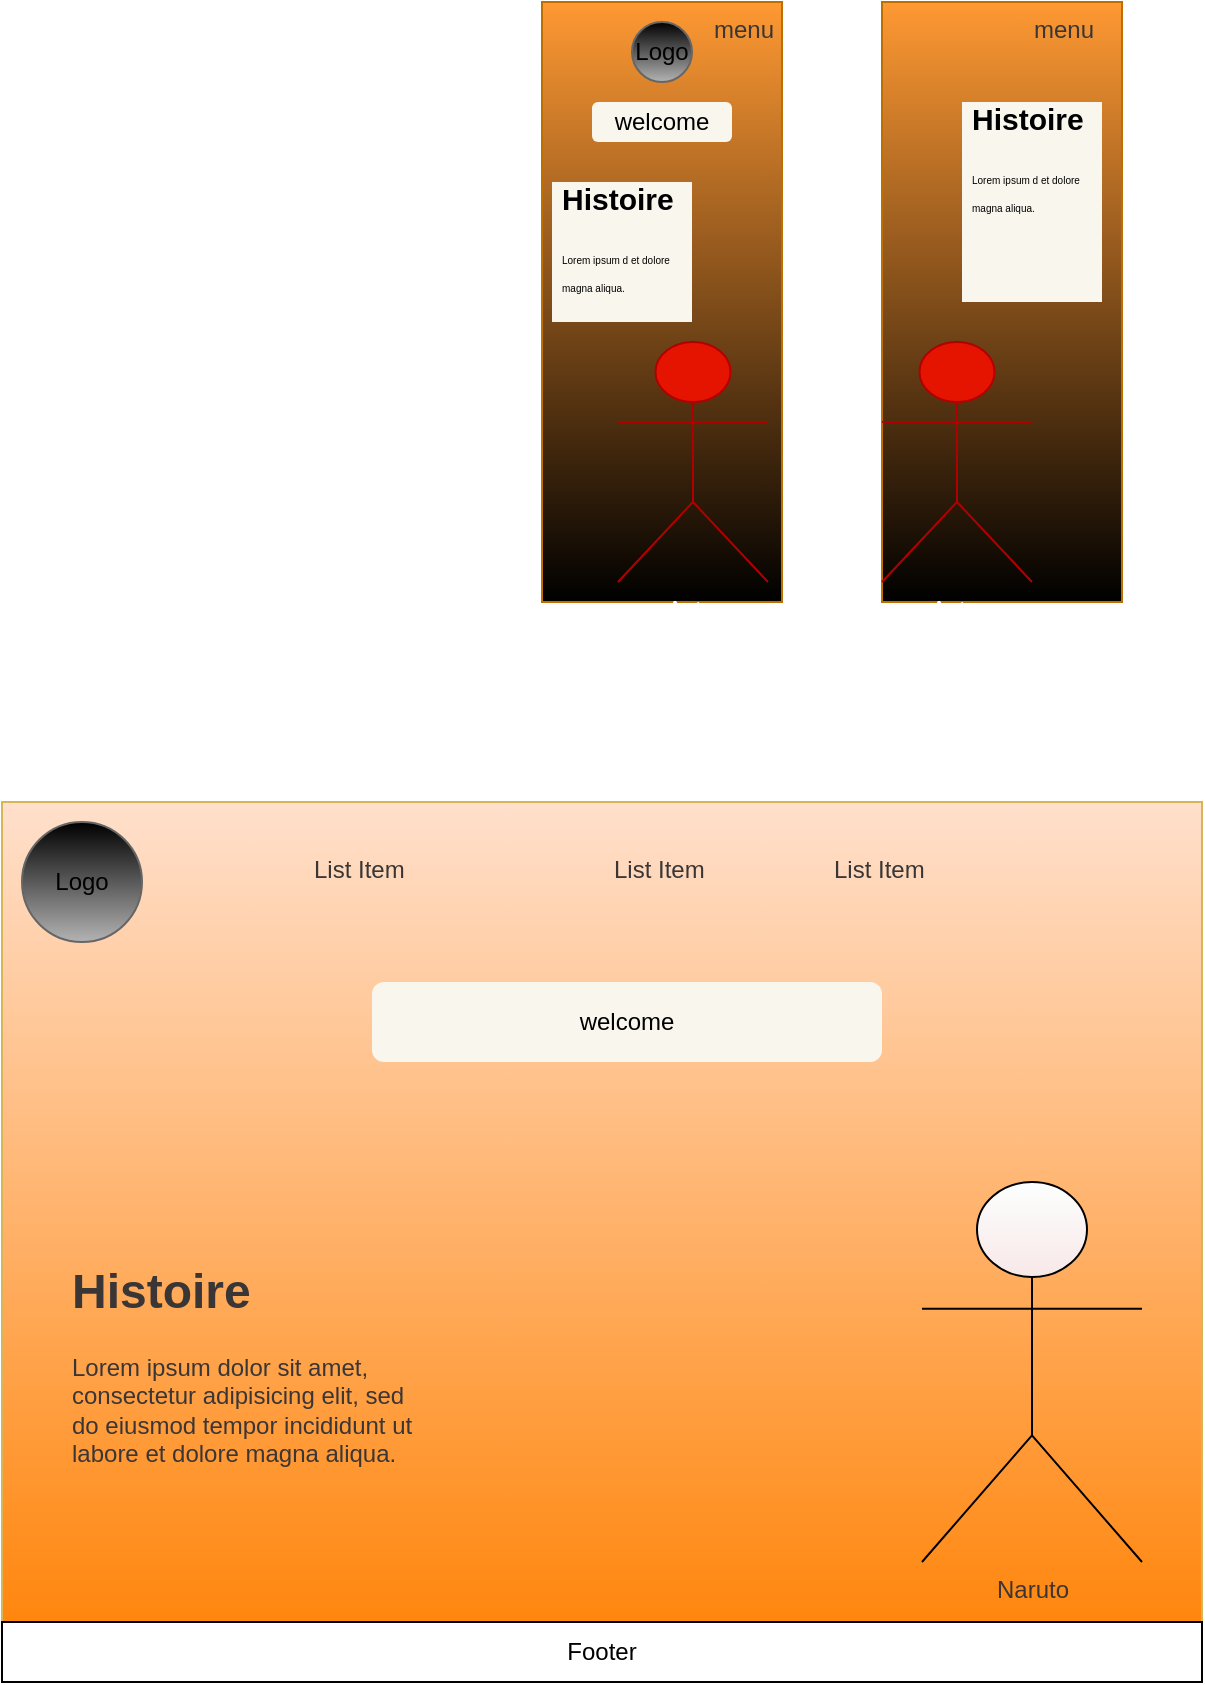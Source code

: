 <mxfile>
    <diagram id="G6bSS4ozHyCaoRy3qroX" name="Page-1">
        <mxGraphModel dx="781" dy="611" grid="1" gridSize="10" guides="1" tooltips="1" connect="1" arrows="1" fold="1" page="1" pageScale="1" pageWidth="850" pageHeight="1100" math="0" shadow="0">
            <root>
                <mxCell id="0"/>
                <mxCell id="1" parent="0"/>
                <mxCell id="25" value="&lt;br&gt;&lt;h1 style=&quot;border-color: rgb(0, 0, 0); color: rgb(240, 240, 240); font-family: Helvetica; font-style: normal; font-variant-ligatures: normal; font-variant-caps: normal; letter-spacing: normal; orphans: 2; text-indent: 0px; text-transform: none; widows: 2; word-spacing: 0px; -webkit-text-stroke-width: 0px; background-color: rgb(42, 37, 47); text-decoration-thickness: initial; text-decoration-style: initial; text-decoration-color: initial; text-align: center;&quot;&gt;&lt;br&gt;&lt;/h1&gt;&lt;br&gt;" style="rounded=0;whiteSpace=wrap;html=1;fontColor=#000000;fillColor=#FF9933;gradientDirection=south;strokeColor=#BD7000;gradientColor=default;" vertex="1" parent="1">
                    <mxGeometry x="350" y="40" width="120" height="300" as="geometry"/>
                </mxCell>
                <mxCell id="28" value="Actor" style="shape=umlActor;verticalLabelPosition=bottom;verticalAlign=top;html=1;outlineConnect=0;fontColor=#ffffff;fillColor=#e51400;gradientDirection=north;strokeColor=#B20000;" vertex="1" parent="1">
                    <mxGeometry x="388" y="210" width="75" height="120" as="geometry"/>
                </mxCell>
                <mxCell id="4" value="" style="rounded=0;whiteSpace=wrap;html=1;fillColor=#ffe0cc;strokeColor=#d6b656;gradientColor=#FF8000;" vertex="1" parent="1">
                    <mxGeometry x="80" y="440" width="600" height="440" as="geometry"/>
                </mxCell>
                <mxCell id="18" value="Logo" style="ellipse;whiteSpace=wrap;html=1;aspect=fixed;fillColor=#000000;gradientColor=#b3b3b3;strokeColor=#666666;" vertex="1" parent="1">
                    <mxGeometry x="90" y="450" width="60" height="60" as="geometry"/>
                </mxCell>
                <mxCell id="22" value="Footer" style="rounded=0;whiteSpace=wrap;html=1;" vertex="1" parent="1">
                    <mxGeometry x="80" y="850" width="600" height="30" as="geometry"/>
                </mxCell>
                <mxCell id="26" value="Logo" style="ellipse;whiteSpace=wrap;html=1;aspect=fixed;fillColor=#000000;gradientColor=#b3b3b3;strokeColor=#666666;" vertex="1" parent="1">
                    <mxGeometry x="395" y="50" width="30" height="30" as="geometry"/>
                </mxCell>
                <mxCell id="27" value="&lt;font color=&quot;#000000&quot;&gt;welcome&lt;/font&gt;" style="rounded=1;whiteSpace=wrap;html=1;fillColor=#f9f7ed;gradientDirection=north;strokeColor=none;" vertex="1" parent="1">
                    <mxGeometry x="375" y="90" width="70" height="20" as="geometry"/>
                </mxCell>
                <mxCell id="29" value="Naruto" style="shape=umlActor;verticalLabelPosition=bottom;verticalAlign=top;html=1;outlineConnect=0;fontColor=#3a3636;fillColor=#f8e8e8;gradientColor=#FCFFFE;gradientDirection=north;" vertex="1" parent="1">
                    <mxGeometry x="540" y="630" width="110" height="190" as="geometry"/>
                </mxCell>
                <mxCell id="30" value="List Item" style="text;strokeColor=none;fillColor=none;align=left;verticalAlign=top;spacingLeft=4;spacingRight=4;overflow=hidden;rotatable=0;points=[[0,0.5],[1,0.5]];portConstraint=eastwest;whiteSpace=wrap;html=1;fontColor=#3a3636;" vertex="1" parent="1">
                    <mxGeometry x="230" y="460" width="60" height="26" as="geometry"/>
                </mxCell>
                <mxCell id="31" value="List Item" style="text;strokeColor=none;fillColor=none;align=left;verticalAlign=top;spacingLeft=4;spacingRight=4;overflow=hidden;rotatable=0;points=[[0,0.5],[1,0.5]];portConstraint=eastwest;whiteSpace=wrap;html=1;fontColor=#3a3636;" vertex="1" parent="1">
                    <mxGeometry x="380" y="460" width="60" height="26" as="geometry"/>
                </mxCell>
                <mxCell id="32" value="List Item" style="text;strokeColor=none;fillColor=none;align=left;verticalAlign=top;spacingLeft=4;spacingRight=4;overflow=hidden;rotatable=0;points=[[0,0.5],[1,0.5]];portConstraint=eastwest;whiteSpace=wrap;html=1;fontColor=#3a3636;" vertex="1" parent="1">
                    <mxGeometry x="490" y="460" width="60" height="26" as="geometry"/>
                </mxCell>
                <mxCell id="37" value="menu" style="text;strokeColor=none;fillColor=none;align=left;verticalAlign=top;spacingLeft=4;spacingRight=4;overflow=hidden;rotatable=0;points=[[0,0.5],[1,0.5]];portConstraint=eastwest;whiteSpace=wrap;html=1;fontColor=#3a3636;" vertex="1" parent="1">
                    <mxGeometry x="430" y="40" width="60" height="26" as="geometry"/>
                </mxCell>
                <mxCell id="39" value="&lt;h1&gt;Histoire&lt;/h1&gt;&lt;p&gt;Lorem ipsum dolor sit amet, consectetur adipisicing elit, sed do eiusmod tempor incididunt ut labore et dolore magna aliqua.&lt;/p&gt;" style="text;html=1;strokeColor=none;fillColor=none;spacing=5;spacingTop=-20;whiteSpace=wrap;overflow=hidden;rounded=0;fontColor=#3a3636;" vertex="1" parent="1">
                    <mxGeometry x="110" y="665" width="190" height="120" as="geometry"/>
                </mxCell>
                <mxCell id="40" value="&lt;h1 style=&quot;font-size: 15px;&quot;&gt;&lt;font style=&quot;font-size: 15px;&quot; color=&quot;#000000&quot;&gt;Histoire&lt;/font&gt;&lt;/h1&gt;&lt;p style=&quot;&quot;&gt;&lt;font style=&quot;font-size: 5px;&quot; color=&quot;#000000&quot;&gt;Lorem ipsum d et dolore magna aliqua.&lt;/font&gt;&lt;/p&gt;" style="text;html=1;strokeColor=none;fillColor=#f9f7ed;spacing=5;spacingTop=-20;whiteSpace=wrap;overflow=hidden;rounded=0;" vertex="1" parent="1">
                    <mxGeometry x="355" y="130" width="70" height="70" as="geometry"/>
                </mxCell>
                <mxCell id="43" value="&lt;br&gt;&lt;h1 style=&quot;border-color: rgb(0, 0, 0); color: rgb(240, 240, 240); font-family: Helvetica; font-style: normal; font-variant-ligatures: normal; font-variant-caps: normal; letter-spacing: normal; orphans: 2; text-indent: 0px; text-transform: none; widows: 2; word-spacing: 0px; -webkit-text-stroke-width: 0px; background-color: rgb(42, 37, 47); text-decoration-thickness: initial; text-decoration-style: initial; text-decoration-color: initial; text-align: center;&quot;&gt;&lt;br&gt;&lt;/h1&gt;&lt;br&gt;" style="rounded=0;whiteSpace=wrap;html=1;fontColor=#000000;fillColor=#FF9933;gradientDirection=south;strokeColor=#BD7000;gradientColor=default;" vertex="1" parent="1">
                    <mxGeometry x="520" y="40" width="120" height="300" as="geometry"/>
                </mxCell>
                <mxCell id="44" value="&lt;h1 style=&quot;font-size: 15px;&quot;&gt;&lt;font style=&quot;font-size: 15px;&quot; color=&quot;#000000&quot;&gt;Histoire&lt;/font&gt;&lt;/h1&gt;&lt;p style=&quot;&quot;&gt;&lt;font style=&quot;font-size: 5px;&quot; color=&quot;#000000&quot;&gt;Lorem ipsum d et dolore magna aliqua.&lt;/font&gt;&lt;/p&gt;" style="text;html=1;strokeColor=none;fillColor=#f9f7ed;spacing=5;spacingTop=-20;whiteSpace=wrap;overflow=hidden;rounded=0;" vertex="1" parent="1">
                    <mxGeometry x="560" y="90" width="70" height="100" as="geometry"/>
                </mxCell>
                <mxCell id="45" value="Actor" style="shape=umlActor;verticalLabelPosition=bottom;verticalAlign=top;html=1;outlineConnect=0;fontColor=#ffffff;fillColor=#e51400;gradientDirection=north;strokeColor=#B20000;" vertex="1" parent="1">
                    <mxGeometry x="520" y="210" width="75" height="120" as="geometry"/>
                </mxCell>
                <mxCell id="46" value="menu" style="text;strokeColor=none;fillColor=none;align=left;verticalAlign=top;spacingLeft=4;spacingRight=4;overflow=hidden;rotatable=0;points=[[0,0.5],[1,0.5]];portConstraint=eastwest;whiteSpace=wrap;html=1;fontColor=#3a3636;" vertex="1" parent="1">
                    <mxGeometry x="590" y="40" width="60" height="26" as="geometry"/>
                </mxCell>
                <mxCell id="47" value="&lt;font color=&quot;#000000&quot;&gt;welcome&lt;/font&gt;" style="rounded=1;whiteSpace=wrap;html=1;fillColor=#f9f7ed;gradientDirection=north;strokeColor=none;" vertex="1" parent="1">
                    <mxGeometry x="265" y="530" width="255" height="40" as="geometry"/>
                </mxCell>
            </root>
        </mxGraphModel>
    </diagram>
</mxfile>